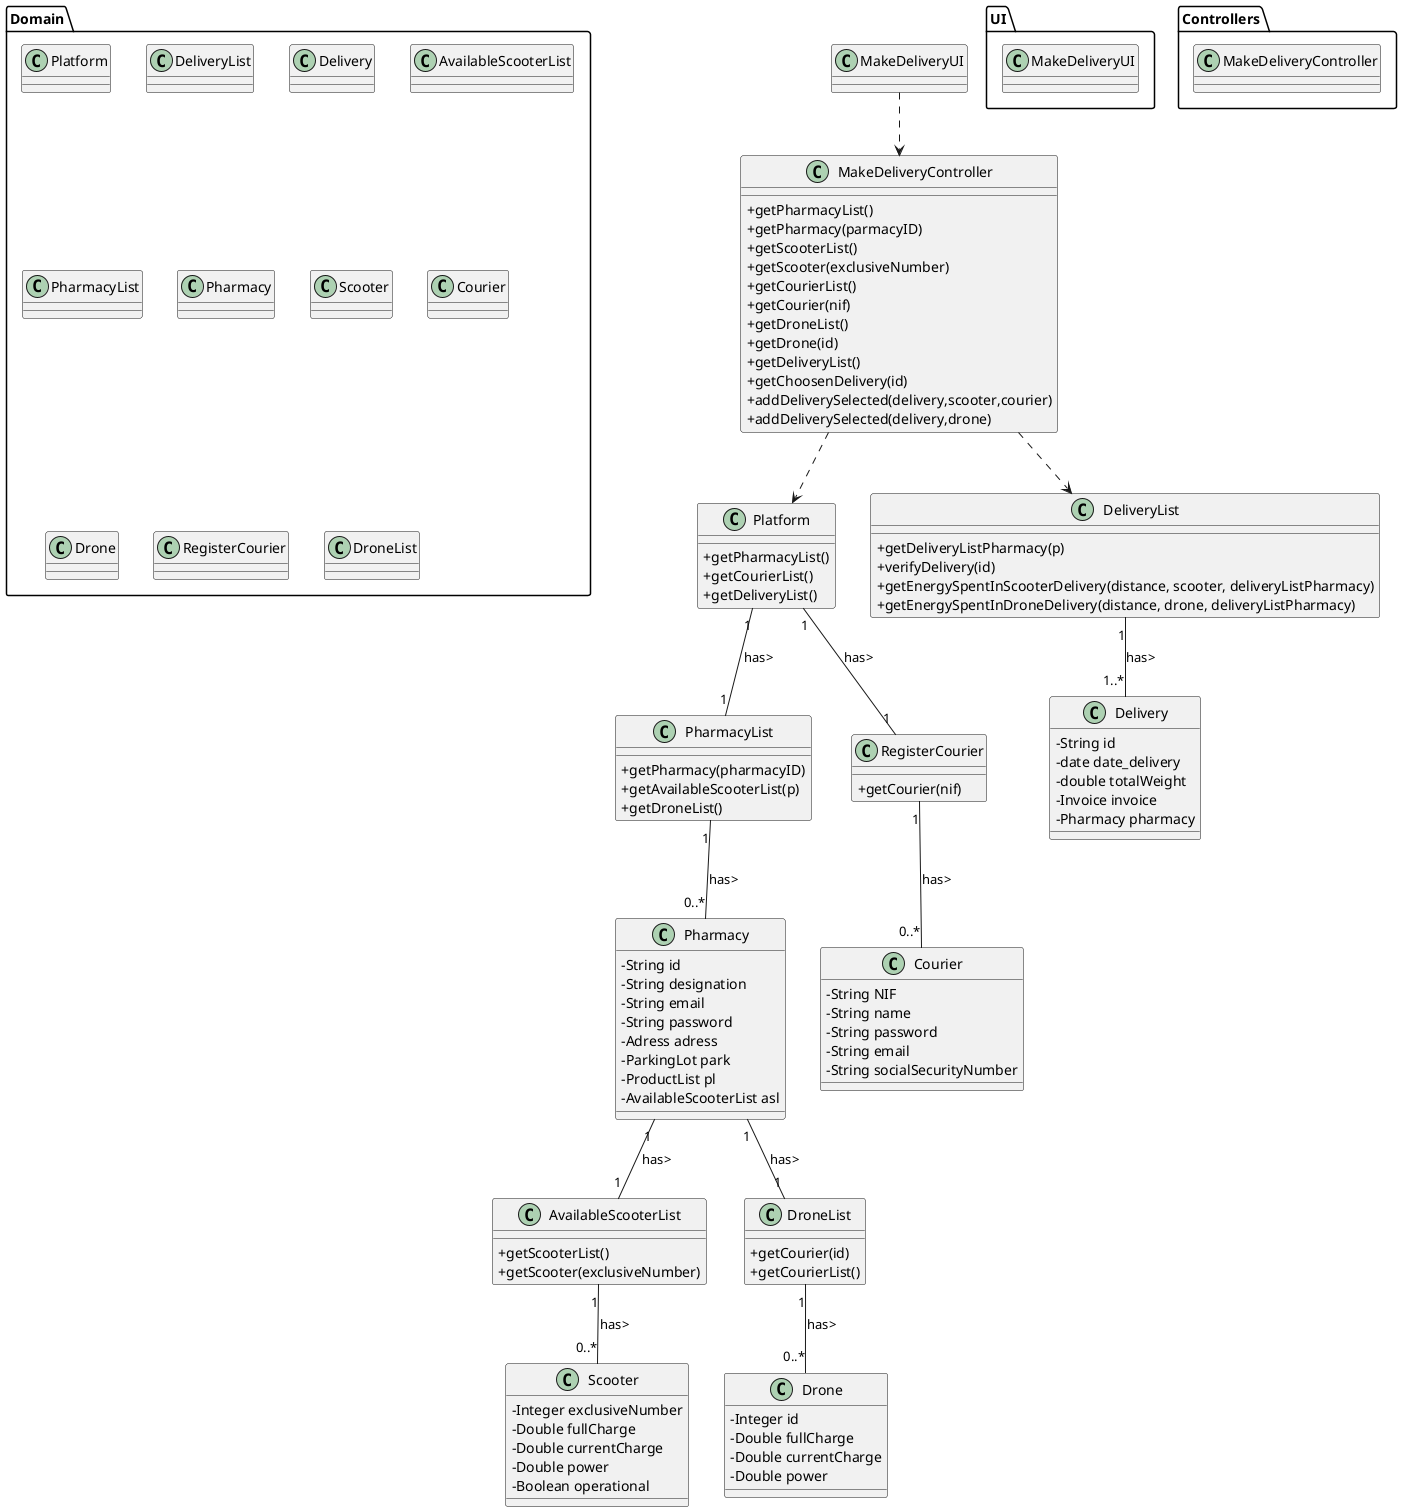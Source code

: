 @startuml
skinparam classAttributeIconSize 0

package UI <<Folder>> {
  class MakeDeliveryUI
}

package Controllers <<Folder>> {
  class MakeDeliveryController
}

package Domain <<Folder>> {
  class Platform
  class DeliveryList
  class Delivery
  class AvailableScooterList
  class PharmacyList
  class Pharmacy
  class Scooter
  class Courier
  class Drone
  class RegisterCourier
  class DroneList
}

class MakeDeliveryUI {
}

class Pharmacy{
  -String id
  -String designation
  -String email
  -String password
  -Adress adress
  -ParkingLot park
  -ProductList pl
  -AvailableScooterList asl
}

class Courier{
-String NIF
-String name
-String password
-String email
-String socialSecurityNumber
}

class Drone{
-Integer id
-Double fullCharge
-Double currentCharge
-Double power
}

class Scooter{
-Integer exclusiveNumber
-Double fullCharge
-Double currentCharge
-Double power
-Boolean operational
}

class MakeDeliveryController {
  +getPharmacyList()
  +getPharmacy(parmacyID)
  +getScooterList()
  +getScooter(exclusiveNumber)
  +getCourierList()
  +getCourier(nif)
  +getDroneList()
  +getDrone(id)
  +getDeliveryList()
  +getChoosenDelivery(id)
  +addDeliverySelected(delivery,scooter,courier)
  +addDeliverySelected(delivery,drone)
}

class Platform {
  +getPharmacyList()
  +getCourierList()
  +getDeliveryList()
}

class PharmacyList {
  +getPharmacy(pharmacyID)
  +getAvailableScooterList(p)
  +getDroneList()
}

class AvailableScooterList {
  +getScooterList()
  +getScooter(exclusiveNumber)
}

class RegisterCourier {
  +getCourier(nif)
}

class DroneList {
  +getCourier(id)
  +getCourierList()
}

class Delivery {
  -String id
  -date date_delivery 
  -double totalWeight
  -Invoice invoice
  -Pharmacy pharmacy
}

class DeliveryList {
  +getDeliveryListPharmacy(p)    
  +verifyDelivery(id)
  +getEnergySpentInScooterDelivery(distance, scooter, deliveryListPharmacy)
  +getEnergySpentInDroneDelivery(distance, drone, deliveryListPharmacy)
}

MakeDeliveryUI ..> MakeDeliveryController

MakeDeliveryController ..> Platform
MakeDeliveryController ..> DeliveryList

DeliveryList"1" -- "1..*" Delivery : has>

Platform"1" -- "1" PharmacyList : has>
Platform"1" -- "1" RegisterCourier : has>

PharmacyList"1" -- "0..*" Pharmacy : has>

RegisterCourier"1" -- "0..*" Courier : has>

AvailableScooterList"1" -- "0..*" Scooter : has>

Pharmacy"1" -- "1" AvailableScooterList : has>
Pharmacy"1" -- "1" DroneList : has>

DroneList"1" -- "0..*" Drone : has>



@enduml